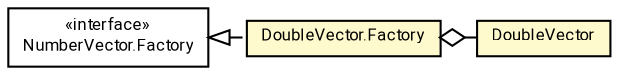 #!/usr/local/bin/dot
#
# Class diagram 
# Generated by UMLGraph version R5_7_2-60-g0e99a6 (http://www.spinellis.gr/umlgraph/)
#

digraph G {
	graph [fontnames="svg"]
	edge [fontname="Roboto",fontsize=7,labelfontname="Roboto",labelfontsize=7,color="black"];
	node [fontname="Roboto",fontcolor="black",fontsize=8,shape=plaintext,margin=0,width=0,height=0];
	nodesep=0.15;
	ranksep=0.25;
	rankdir=LR;
	// de.lmu.ifi.dbs.elki.data.NumberVector.Factory<V extends de.lmu.ifi.dbs.elki.data.NumberVector>
	c3638975 [label=<<table title="de.lmu.ifi.dbs.elki.data.NumberVector.Factory" border="0" cellborder="1" cellspacing="0" cellpadding="2" href="NumberVector.Factory.html" target="_parent">
		<tr><td><table border="0" cellspacing="0" cellpadding="1">
		<tr><td align="center" balign="center"> &#171;interface&#187; </td></tr>
		<tr><td align="center" balign="center"> <font face="Roboto">NumberVector.Factory</font> </td></tr>
		</table></td></tr>
		</table>>, URL="NumberVector.Factory.html"];
	// de.lmu.ifi.dbs.elki.data.DoubleVector
	c3639045 [label=<<table title="de.lmu.ifi.dbs.elki.data.DoubleVector" border="0" cellborder="1" cellspacing="0" cellpadding="2" bgcolor="LemonChiffon" href="DoubleVector.html" target="_parent">
		<tr><td><table border="0" cellspacing="0" cellpadding="1">
		<tr><td align="center" balign="center"> <font face="Roboto">DoubleVector</font> </td></tr>
		</table></td></tr>
		</table>>, URL="DoubleVector.html"];
	// de.lmu.ifi.dbs.elki.data.DoubleVector.Factory
	c3639046 [label=<<table title="de.lmu.ifi.dbs.elki.data.DoubleVector.Factory" border="0" cellborder="1" cellspacing="0" cellpadding="2" bgcolor="lemonChiffon" href="DoubleVector.Factory.html" target="_parent">
		<tr><td><table border="0" cellspacing="0" cellpadding="1">
		<tr><td align="center" balign="center"> <font face="Roboto">DoubleVector.Factory</font> </td></tr>
		</table></td></tr>
		</table>>, URL="DoubleVector.Factory.html"];
	// de.lmu.ifi.dbs.elki.data.DoubleVector.Factory implements de.lmu.ifi.dbs.elki.data.NumberVector.Factory<V extends de.lmu.ifi.dbs.elki.data.NumberVector>
	c3638975 -> c3639046 [arrowtail=empty,style=dashed,dir=back,weight=9];
	// de.lmu.ifi.dbs.elki.data.DoubleVector.Factory has de.lmu.ifi.dbs.elki.data.DoubleVector
	c3639046 -> c3639045 [arrowhead=none,arrowtail=ediamond,dir=back,weight=4];
}

